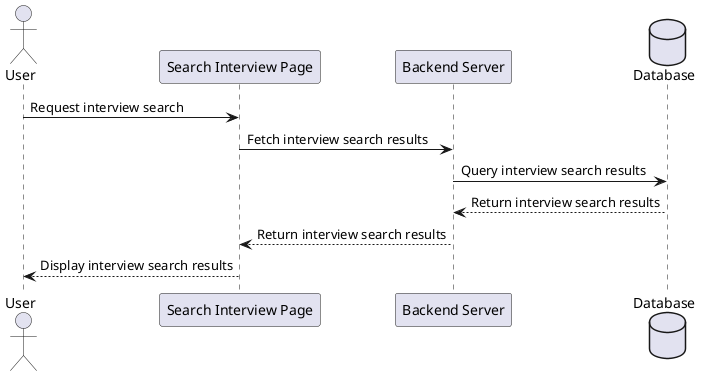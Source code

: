 @startuml
actor User
participant "Search Interview Page" as SearchInterviewPage
participant "Backend Server" as BackendServer
database Database

User -> SearchInterviewPage: Request interview search
SearchInterviewPage -> BackendServer: Fetch interview search results
BackendServer -> Database: Query interview search results
Database --> BackendServer: Return interview search results
BackendServer --> SearchInterviewPage: Return interview search results
SearchInterviewPage --> User: Display interview search results
@enduml
